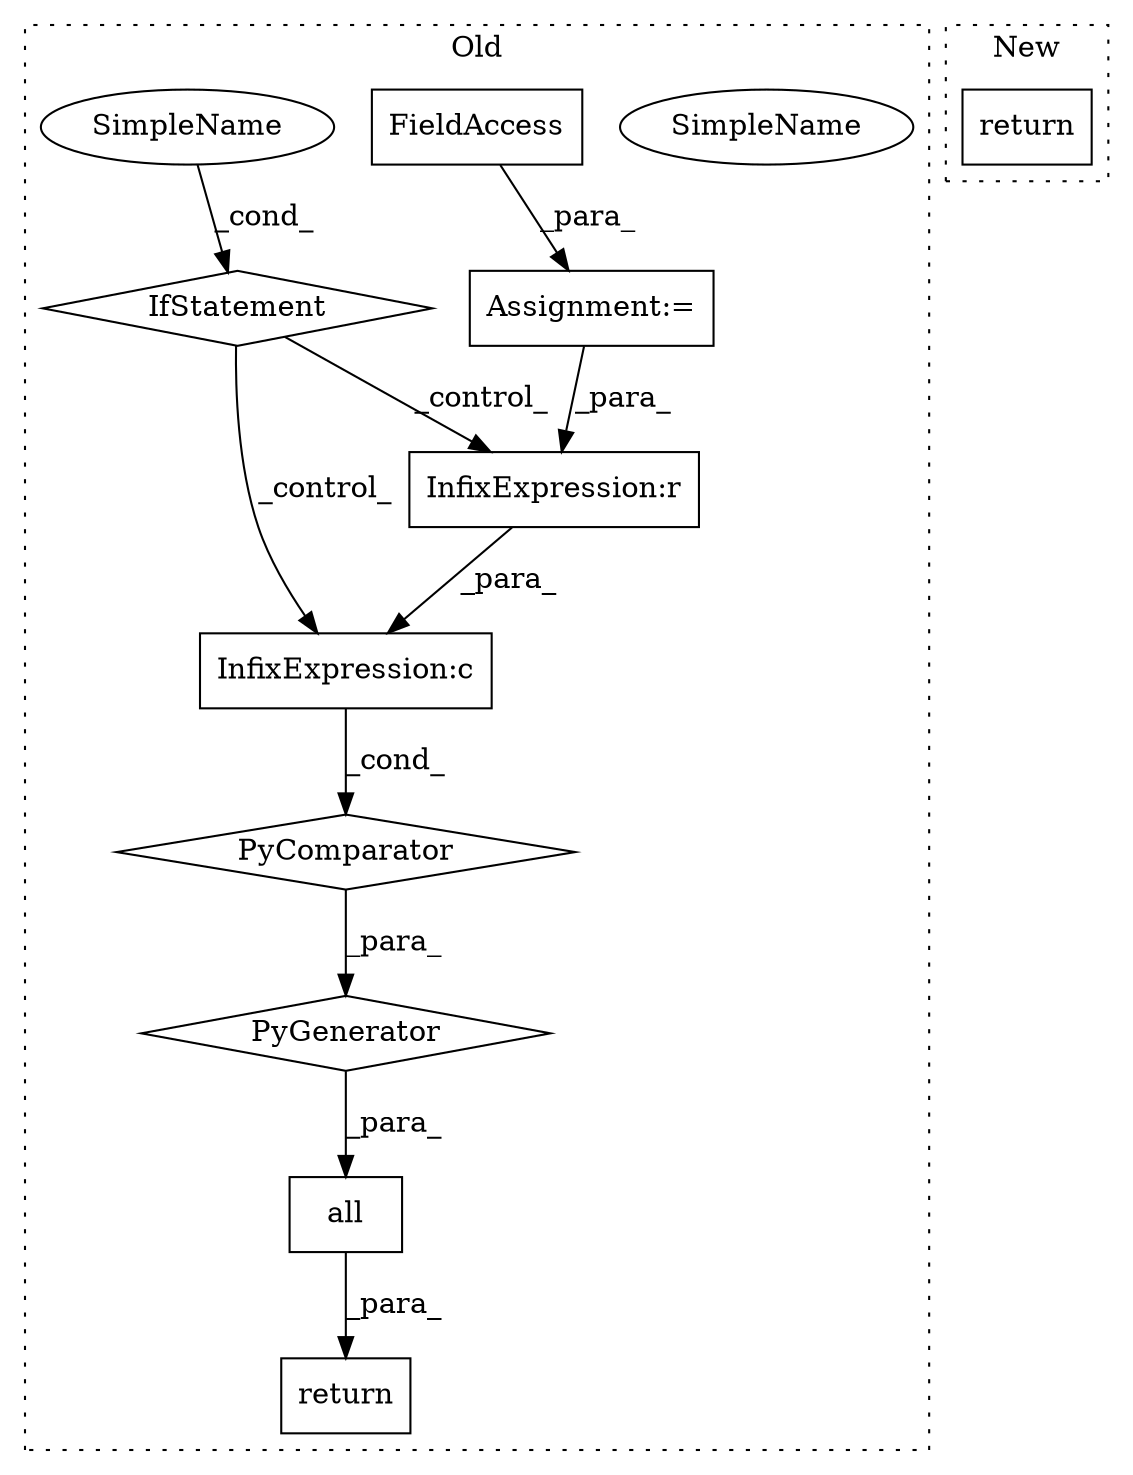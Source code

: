 digraph G {
subgraph cluster0 {
1 [label="all" a="32" s="986,1167" l="13,-3" shape="box"];
3 [label="return" a="41" s="979" l="7" shape="box"];
4 [label="Assignment:=" a="7" s="921" l="1" shape="box"];
5 [label="PyComparator" a="113" s="1107" l="54" shape="diamond"];
6 [label="PyGenerator" a="107" s="999" l="168" shape="diamond"];
7 [label="InfixExpression:r" a="27" s="1017" l="3" shape="box"];
8 [label="IfStatement" a="25" s="1107" l="54" shape="diamond"];
9 [label="SimpleName" a="42" s="1156" l="5" shape="ellipse"];
10 [label="FieldAccess" a="22" s="922" l="11" shape="box"];
11 [label="InfixExpression:c" a="27" s="1011" l="4" shape="box"];
12 [label="SimpleName" a="42" s="1156" l="5" shape="ellipse"];
label = "Old";
style="dotted";
}
subgraph cluster1 {
2 [label="return" a="41" s="1716" l="7" shape="box"];
label = "New";
style="dotted";
}
1 -> 3 [label="_para_"];
4 -> 7 [label="_para_"];
5 -> 6 [label="_para_"];
6 -> 1 [label="_para_"];
7 -> 11 [label="_para_"];
8 -> 7 [label="_control_"];
8 -> 11 [label="_control_"];
10 -> 4 [label="_para_"];
11 -> 5 [label="_cond_"];
12 -> 8 [label="_cond_"];
}